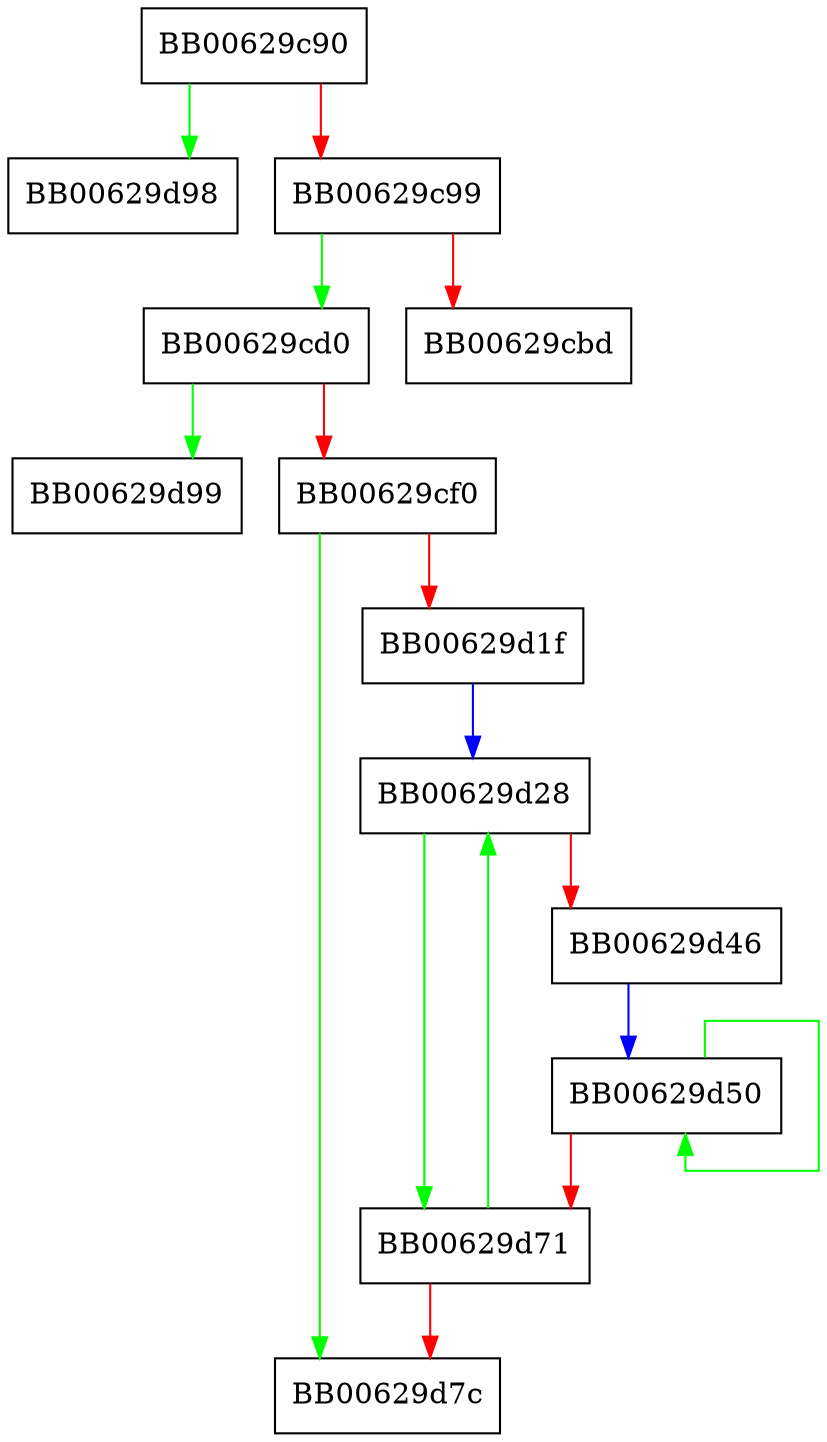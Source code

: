 digraph ossl_method_store_do_all {
  node [shape="box"];
  graph [splines=ortho];
  BB00629c90 -> BB00629d98 [color="green"];
  BB00629c90 -> BB00629c99 [color="red"];
  BB00629c99 -> BB00629cd0 [color="green"];
  BB00629c99 -> BB00629cbd [color="red"];
  BB00629cd0 -> BB00629d99 [color="green"];
  BB00629cd0 -> BB00629cf0 [color="red"];
  BB00629cf0 -> BB00629d7c [color="green"];
  BB00629cf0 -> BB00629d1f [color="red"];
  BB00629d1f -> BB00629d28 [color="blue"];
  BB00629d28 -> BB00629d71 [color="green"];
  BB00629d28 -> BB00629d46 [color="red"];
  BB00629d46 -> BB00629d50 [color="blue"];
  BB00629d50 -> BB00629d50 [color="green"];
  BB00629d50 -> BB00629d71 [color="red"];
  BB00629d71 -> BB00629d28 [color="green"];
  BB00629d71 -> BB00629d7c [color="red"];
}